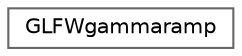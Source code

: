 digraph "类继承关系图"
{
 // LATEX_PDF_SIZE
  bgcolor="transparent";
  edge [fontname=Helvetica,fontsize=10,labelfontname=Helvetica,labelfontsize=10];
  node [fontname=Helvetica,fontsize=10,shape=box,height=0.2,width=0.4];
  rankdir="LR";
  Node0 [id="Node000000",label="GLFWgammaramp",height=0.2,width=0.4,color="grey40", fillcolor="white", style="filled",URL="$struct_g_l_f_wgammaramp.html",tooltip="Gamma ramp."];
}
